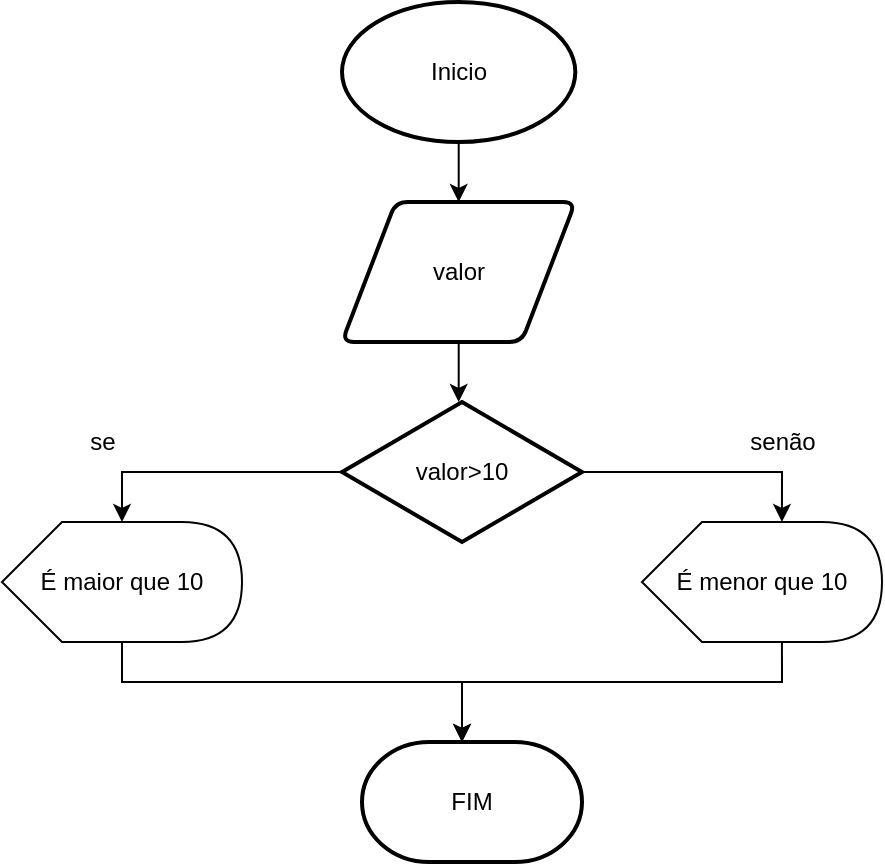 <mxfile version="21.1.5" type="github">
  <diagram name="Página-1" id="tVBKiXS-g7YZ-D7ZOfJw">
    <mxGraphModel dx="1120" dy="484" grid="1" gridSize="10" guides="1" tooltips="1" connect="1" arrows="1" fold="1" page="1" pageScale="1" pageWidth="827" pageHeight="1169" math="0" shadow="0">
      <root>
        <mxCell id="0" />
        <mxCell id="1" parent="0" />
        <mxCell id="J9Ax2APUQyeAhCgAQzUw-2" style="edgeStyle=orthogonalEdgeStyle;rounded=0;orthogonalLoop=1;jettySize=auto;html=1;" parent="1" source="J9Ax2APUQyeAhCgAQzUw-1" edge="1">
          <mxGeometry relative="1" as="geometry">
            <mxPoint x="388.33" y="110" as="targetPoint" />
          </mxGeometry>
        </mxCell>
        <mxCell id="J9Ax2APUQyeAhCgAQzUw-1" value="Inicio" style="strokeWidth=2;html=1;shape=mxgraph.flowchart.start_1;whiteSpace=wrap;" parent="1" vertex="1">
          <mxGeometry x="330" y="10" width="116.66" height="70" as="geometry" />
        </mxCell>
        <mxCell id="J9Ax2APUQyeAhCgAQzUw-11" style="edgeStyle=orthogonalEdgeStyle;rounded=0;orthogonalLoop=1;jettySize=auto;html=1;" parent="1" source="J9Ax2APUQyeAhCgAQzUw-10" edge="1">
          <mxGeometry relative="1" as="geometry">
            <mxPoint x="388.325" y="210" as="targetPoint" />
          </mxGeometry>
        </mxCell>
        <mxCell id="J9Ax2APUQyeAhCgAQzUw-10" value="valor" style="shape=parallelogram;html=1;strokeWidth=2;perimeter=parallelogramPerimeter;whiteSpace=wrap;rounded=1;arcSize=12;size=0.23;" parent="1" vertex="1">
          <mxGeometry x="329.99" y="110" width="116.67" height="70" as="geometry" />
        </mxCell>
        <mxCell id="J9Ax2APUQyeAhCgAQzUw-17" style="edgeStyle=elbowEdgeStyle;rounded=0;orthogonalLoop=1;jettySize=auto;html=1;elbow=vertical;" parent="1" source="J9Ax2APUQyeAhCgAQzUw-16" edge="1">
          <mxGeometry relative="1" as="geometry">
            <mxPoint x="220" y="270" as="targetPoint" />
            <Array as="points">
              <mxPoint x="270" y="245" />
            </Array>
          </mxGeometry>
        </mxCell>
        <mxCell id="J9Ax2APUQyeAhCgAQzUw-21" style="edgeStyle=orthogonalEdgeStyle;rounded=0;orthogonalLoop=1;jettySize=auto;html=1;entryX=0.583;entryY=0;entryDx=0;entryDy=0;entryPerimeter=0;" parent="1" source="J9Ax2APUQyeAhCgAQzUw-16" target="J9Ax2APUQyeAhCgAQzUw-20" edge="1">
          <mxGeometry relative="1" as="geometry">
            <mxPoint x="550" y="245" as="targetPoint" />
            <Array as="points">
              <mxPoint x="550" y="245" />
            </Array>
          </mxGeometry>
        </mxCell>
        <mxCell id="J9Ax2APUQyeAhCgAQzUw-16" value="valor&amp;gt;10" style="strokeWidth=2;html=1;shape=mxgraph.flowchart.decision;whiteSpace=wrap;" parent="1" vertex="1">
          <mxGeometry x="330" y="210" width="120" height="70" as="geometry" />
        </mxCell>
        <mxCell id="J9Ax2APUQyeAhCgAQzUw-19" value="É maior que 10" style="shape=display;whiteSpace=wrap;html=1;" parent="1" vertex="1">
          <mxGeometry x="160" y="270" width="120" height="60" as="geometry" />
        </mxCell>
        <mxCell id="J9Ax2APUQyeAhCgAQzUw-25" style="edgeStyle=orthogonalEdgeStyle;rounded=0;orthogonalLoop=1;jettySize=auto;html=1;exitX=0.583;exitY=0.983;exitDx=0;exitDy=0;exitPerimeter=0;" parent="1" source="J9Ax2APUQyeAhCgAQzUw-20" edge="1">
          <mxGeometry relative="1" as="geometry">
            <mxPoint x="390" y="380" as="targetPoint" />
            <Array as="points">
              <mxPoint x="550" y="350" />
              <mxPoint x="390" y="350" />
            </Array>
          </mxGeometry>
        </mxCell>
        <mxCell id="J9Ax2APUQyeAhCgAQzUw-20" value="É menor que 10" style="shape=display;whiteSpace=wrap;html=1;" parent="1" vertex="1">
          <mxGeometry x="480" y="270" width="120" height="60" as="geometry" />
        </mxCell>
        <mxCell id="J9Ax2APUQyeAhCgAQzUw-26" style="edgeStyle=elbowEdgeStyle;rounded=0;orthogonalLoop=1;jettySize=auto;html=1;elbow=vertical;exitX=0;exitY=0;exitDx=60;exitDy=60;exitPerimeter=0;" parent="1" source="J9Ax2APUQyeAhCgAQzUw-19" edge="1">
          <mxGeometry relative="1" as="geometry">
            <mxPoint x="390" y="380" as="targetPoint" />
            <mxPoint x="230" y="330" as="sourcePoint" />
            <Array as="points">
              <mxPoint x="310" y="350" />
            </Array>
          </mxGeometry>
        </mxCell>
        <mxCell id="J9Ax2APUQyeAhCgAQzUw-29" value="se" style="text;html=1;align=center;verticalAlign=middle;resizable=0;points=[];autosize=1;strokeColor=none;fillColor=none;" parent="1" vertex="1">
          <mxGeometry x="190" y="215" width="40" height="30" as="geometry" />
        </mxCell>
        <mxCell id="J9Ax2APUQyeAhCgAQzUw-30" value="senão" style="text;html=1;align=center;verticalAlign=middle;resizable=0;points=[];autosize=1;strokeColor=none;fillColor=none;" parent="1" vertex="1">
          <mxGeometry x="520" y="215" width="60" height="30" as="geometry" />
        </mxCell>
        <mxCell id="J9Ax2APUQyeAhCgAQzUw-31" value="FIM" style="strokeWidth=2;html=1;shape=mxgraph.flowchart.terminator;whiteSpace=wrap;" parent="1" vertex="1">
          <mxGeometry x="340" y="380" width="110" height="60" as="geometry" />
        </mxCell>
      </root>
    </mxGraphModel>
  </diagram>
</mxfile>
